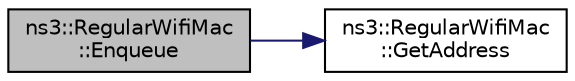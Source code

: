 digraph "ns3::RegularWifiMac::Enqueue"
{
 // LATEX_PDF_SIZE
  edge [fontname="Helvetica",fontsize="10",labelfontname="Helvetica",labelfontsize="10"];
  node [fontname="Helvetica",fontsize="10",shape=record];
  rankdir="LR";
  Node1 [label="ns3::RegularWifiMac\l::Enqueue",height=0.2,width=0.4,color="black", fillcolor="grey75", style="filled", fontcolor="black",tooltip=" "];
  Node1 -> Node2 [color="midnightblue",fontsize="10",style="solid",fontname="Helvetica"];
  Node2 [label="ns3::RegularWifiMac\l::GetAddress",height=0.2,width=0.4,color="black", fillcolor="white", style="filled",URL="$classns3_1_1_regular_wifi_mac.html#aec7ede7cc93b6ec04d447b1649ab27e8",tooltip=" "];
}
